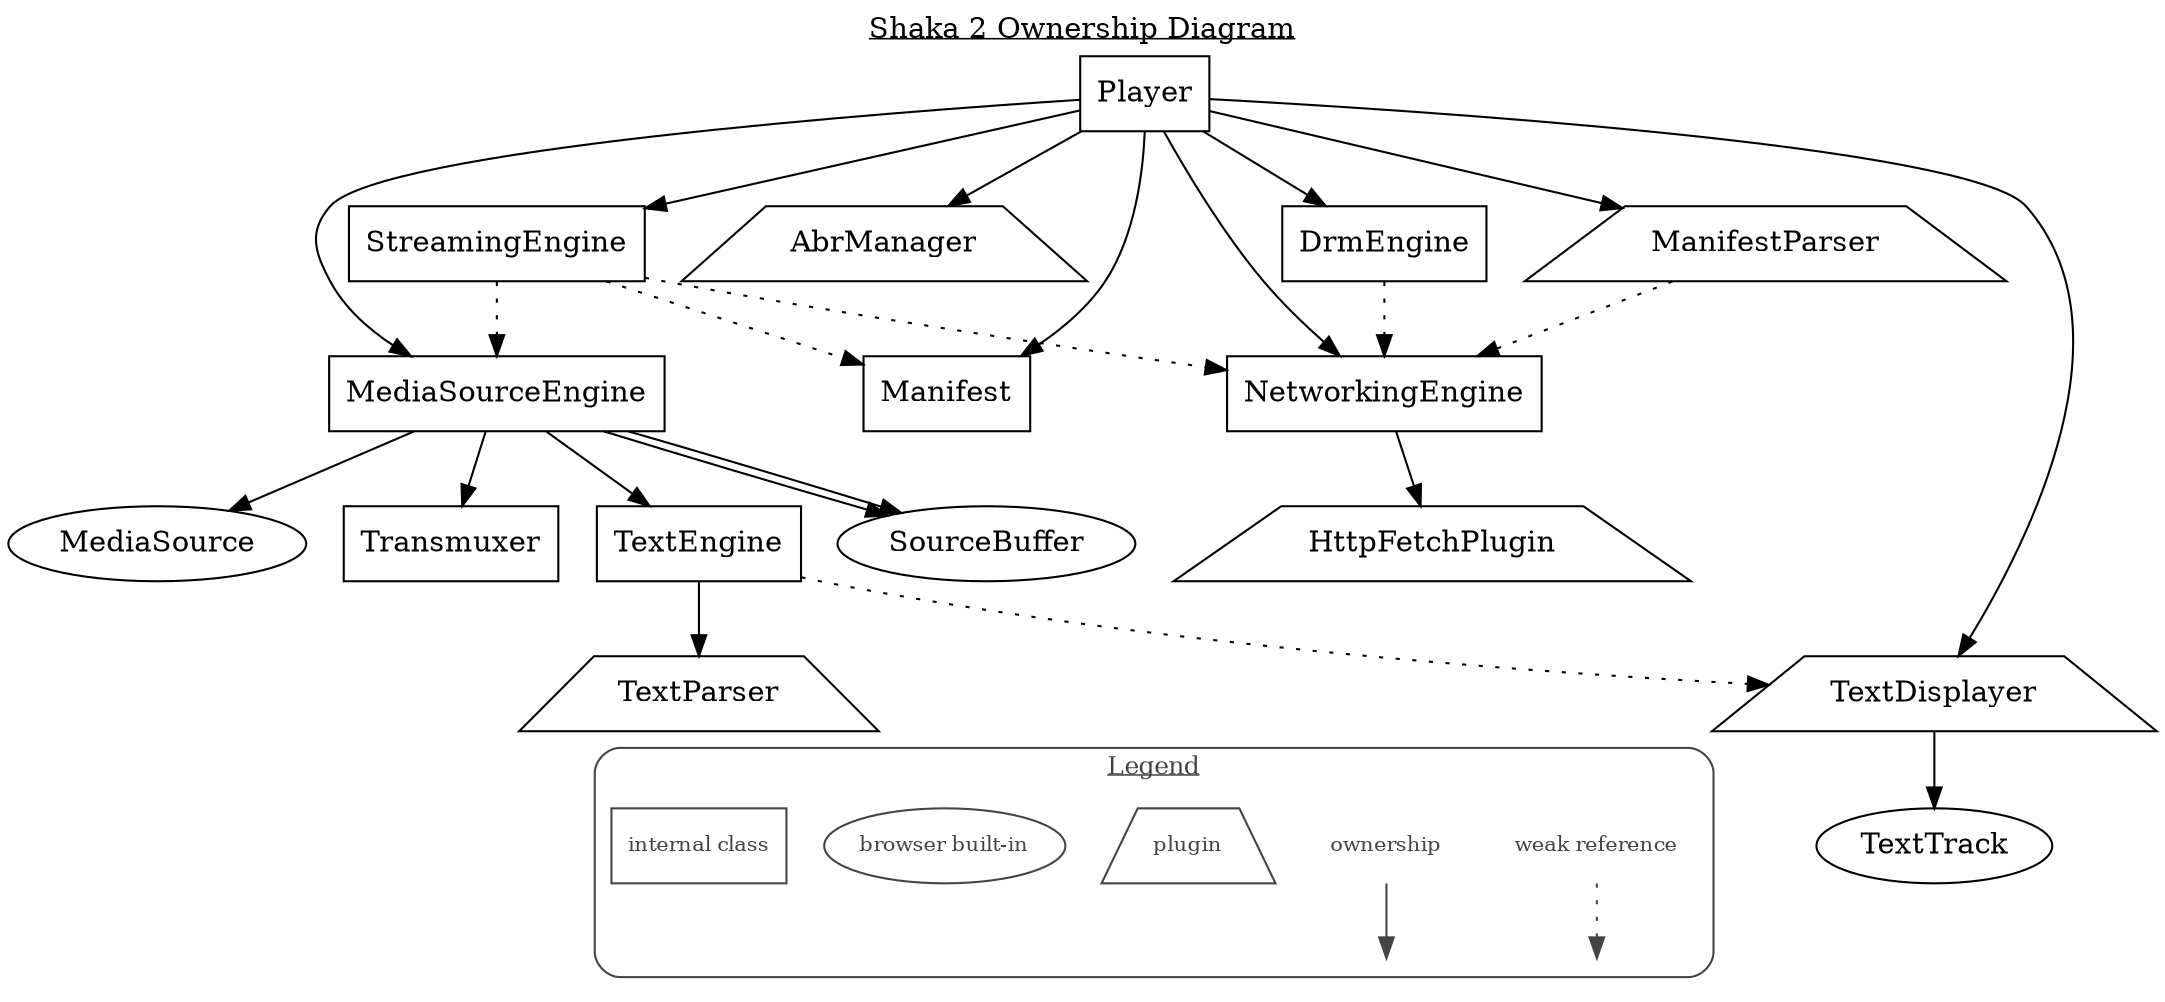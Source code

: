 # Generate png with: dot -Tpng -O ownership.gv

digraph shaka2_ownership {
  label=<<u>Shaka 2 Ownership Diagram</u>>
  labelloc=t
  node [ shape=rectangle ]

  MediaSource [ shape=oval ]
  SourceBuffer [ shape=oval ]
  TextTrack [ shape=oval ]

  AbrManager [ shape=trapezium ]
  HttpFetchPlugin [ shape=trapezium ]
  ManifestParser [ shape=trapezium ]
  TextDisplayer [ shape=trapezium ]
  TextParser [ shape=trapezium ]

  Player -> AbrManager
  Player -> NetworkingEngine
  Player -> ManifestParser
  Player -> MediaSourceEngine
  Player -> StreamingEngine
  Player -> DrmEngine
  Player -> Manifest
  Player -> TextDisplayer

  TextDisplayer -> TextTrack

  NetworkingEngine -> HttpFetchPlugin

  ManifestParser -> NetworkingEngine [ style=dotted ]

  DrmEngine -> NetworkingEngine [ style=dotted ]

  StreamingEngine -> MediaSourceEngine [ style=dotted ]
  StreamingEngine -> Manifest [ style=dotted ]
  StreamingEngine -> NetworkingEngine [ style=dotted ]

  MediaSourceEngine -> MediaSource
  # MediaSourceEngine owns multiple SourceBuffers, so we represent that here
  # with two edges:
  MediaSourceEngine -> SourceBuffer
  MediaSourceEngine -> SourceBuffer
  MediaSourceEngine -> Transmuxer
  MediaSourceEngine -> TextEngine

  TextEngine -> TextDisplayer [ style=dotted ]
  TextEngine -> TextParser

  # Player does not own MediaSource since v2.4, but without this link, the graph
  # becomes unbalanced and harder to read.  This is a hack.
  Player -> MediaSource [ style=invisible arrowhead=none ]

  subgraph cluster_legend {
    style=rounded
    color="#444444"
    label=<<u>Legend</u>>
    fontsize=12
    fontcolor="#444444"

    node [ shape=plaintext color="#444444" fontsize=10 fontcolor="#444444" ]
    edge [ color="#444444" ]

    blank1 [ label="" fixedsize=true height=0 ]
    blank2 [ label="" fixedsize=true height=0 ]
    "weak reference" -> blank2 [ style=dotted ]
    ownership -> blank1

    plugin [ shape=trapezium ]
    "browser built-in" [ shape=oval ]
    "internal class" [ shape=rectangle ]
  }

  # Hack to move the legend beneath the main graph:
  TextParser -> "internal class" [ style=invisible arrowhead=none ]
}
